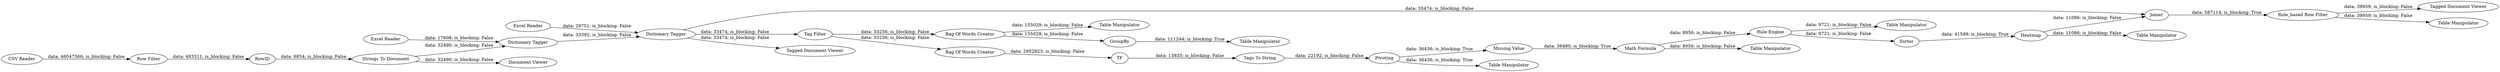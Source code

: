 digraph {
	"7352020097192783748_890" [label=TF]
	"7352020097192783748_29" [label="Document Viewer"]
	"7352020097192783748_891" [label="Tags To String"]
	"7352020097192783748_134" [label="Dictionary Tagger"]
	"7352020097192783748_131" [label="Excel Reader"]
	"7352020097192783748_911" [label=Joiner]
	"7352020097192783748_21" [label="Strings To Document"]
	"7352020097192783748_136" [label="Tag Filter"]
	"7352020097192783748_880" [label="Math Formula"]
	"7352020097192783748_309" [label="Rule Engine"]
	"7352020097192783748_912" [label="Rule_based Row Filter"]
	"7352020097192783748_137" [label="Bag Of Words Creator"]
	"7352020097192783748_132" [label="Excel Reader"]
	"7352020097192783748_313" [label="Missing Value"]
	"7352020097192783748_138" [label="Dictionary Tagger"]
	"7352020097192783748_892" [label=Pivoting]
	"7352020097192783748_305" [label="Bag Of Words Creator"]
	"7352020097192783748_910" [label="Tagged Document Viewer"]
	"7352020097192783748_906" [label="Table Manipulator"]
	"7352020097192783748_913" [label="Table Manipulator"]
	"7352020097192783748_914" [label="Table Manipulator"]
	"7352020097192783748_907" [label="Table Manipulator"]
	"7352020097192783748_904" [label="Row Filter"]
	"7352020097192783748_903" [label="CSV Reader"]
	"7352020097192783748_901" [label="Table Manipulator"]
	"7352020097192783748_908" [label=Heatmap]
	"7352020097192783748_909" [label=Sorter]
	"7352020097192783748_902" [label="Table Manipulator"]
	"7352020097192783748_20" [label=RowID]
	"7352020097192783748_905" [label="Table Manipulator"]
	"7352020097192783748_141" [label="Tagged Document Viewer"]
	"7352020097192783748_133" [label=GroupBy]
	"7352020097192783748_136" -> "7352020097192783748_305" [label="data: 33256; is_blocking: False"]
	"7352020097192783748_134" -> "7352020097192783748_141" [label="data: 33474; is_blocking: False"]
	"7352020097192783748_880" -> "7352020097192783748_309" [label="data: 8956; is_blocking: False"]
	"7352020097192783748_134" -> "7352020097192783748_136" [label="data: 33474; is_blocking: False"]
	"7352020097192783748_305" -> "7352020097192783748_890" [label="data: 2952923; is_blocking: False"]
	"7352020097192783748_880" -> "7352020097192783748_906" [label="data: 8956; is_blocking: False"]
	"7352020097192783748_137" -> "7352020097192783748_901" [label="data: 155029; is_blocking: False"]
	"7352020097192783748_136" -> "7352020097192783748_137" [label="data: 33256; is_blocking: False"]
	"7352020097192783748_134" -> "7352020097192783748_911" [label="data: 33474; is_blocking: False"]
	"7352020097192783748_890" -> "7352020097192783748_891" [label="data: 13835; is_blocking: False"]
	"7352020097192783748_892" -> "7352020097192783748_313" [label="data: 36436; is_blocking: True"]
	"7352020097192783748_903" -> "7352020097192783748_904" [label="data: 46047566; is_blocking: False"]
	"7352020097192783748_309" -> "7352020097192783748_907" [label="data: 9721; is_blocking: False"]
	"7352020097192783748_20" -> "7352020097192783748_21" [label="data: 6854; is_blocking: False"]
	"7352020097192783748_908" -> "7352020097192783748_911" [label="data: 11086; is_blocking: False"]
	"7352020097192783748_138" -> "7352020097192783748_134" [label="data: 33392; is_blocking: False"]
	"7352020097192783748_137" -> "7352020097192783748_133" [label="data: 155029; is_blocking: False"]
	"7352020097192783748_908" -> "7352020097192783748_913" [label="data: 11086; is_blocking: False"]
	"7352020097192783748_21" -> "7352020097192783748_29" [label="data: 32490; is_blocking: False"]
	"7352020097192783748_131" -> "7352020097192783748_138" [label="data: 17608; is_blocking: False"]
	"7352020097192783748_912" -> "7352020097192783748_914" [label="data: 39959; is_blocking: False"]
	"7352020097192783748_133" -> "7352020097192783748_902" [label="data: 111244; is_blocking: True"]
	"7352020097192783748_909" -> "7352020097192783748_908" [label="data: 41599; is_blocking: True"]
	"7352020097192783748_309" -> "7352020097192783748_909" [label="data: 9721; is_blocking: False"]
	"7352020097192783748_904" -> "7352020097192783748_20" [label="data: 483311; is_blocking: False"]
	"7352020097192783748_891" -> "7352020097192783748_892" [label="data: 22192; is_blocking: False"]
	"7352020097192783748_912" -> "7352020097192783748_910" [label="data: 39959; is_blocking: False"]
	"7352020097192783748_132" -> "7352020097192783748_134" [label="data: 29751; is_blocking: False"]
	"7352020097192783748_313" -> "7352020097192783748_880" [label="data: 36480; is_blocking: True"]
	"7352020097192783748_892" -> "7352020097192783748_905" [label="data: 36436; is_blocking: True"]
	"7352020097192783748_21" -> "7352020097192783748_138" [label="data: 32490; is_blocking: False"]
	"7352020097192783748_911" -> "7352020097192783748_912" [label="data: 587114; is_blocking: True"]
	rankdir=LR
}
